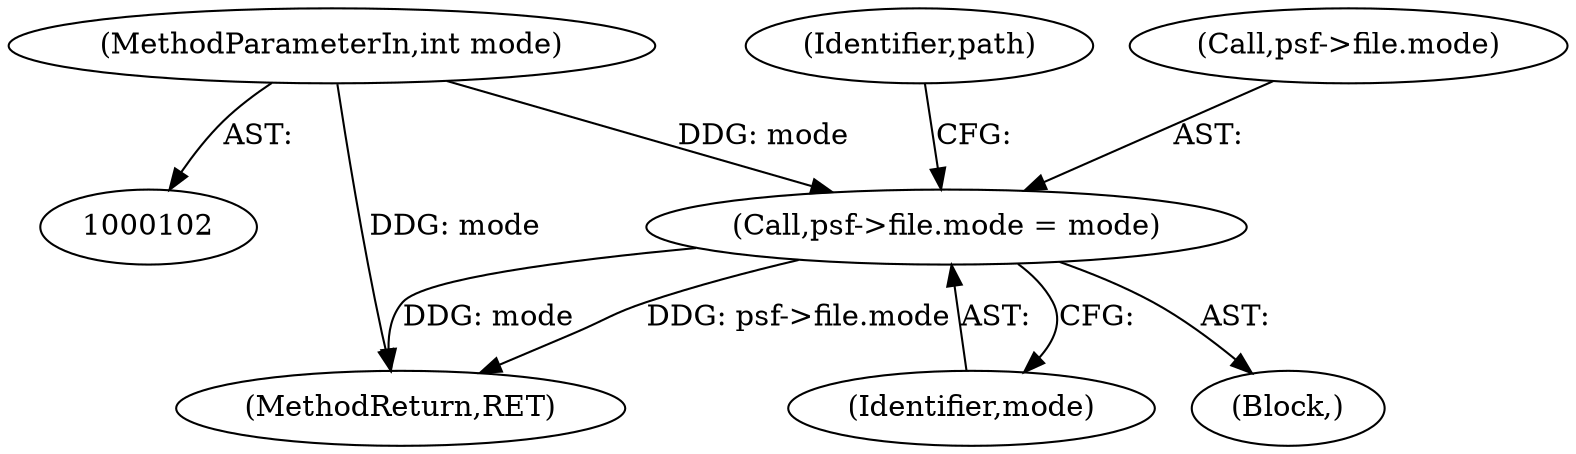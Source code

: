 digraph "0_libsndfile_708e996c87c5fae77b104ccfeb8f6db784c32074_19@pointer" {
"1000148" [label="(Call,psf->file.mode = mode)"];
"1000104" [label="(MethodParameterIn,int mode)"];
"1000154" [label="(Identifier,mode)"];
"1000178" [label="(MethodReturn,RET)"];
"1000104" [label="(MethodParameterIn,int mode)"];
"1000158" [label="(Identifier,path)"];
"1000106" [label="(Block,)"];
"1000148" [label="(Call,psf->file.mode = mode)"];
"1000149" [label="(Call,psf->file.mode)"];
"1000148" -> "1000106"  [label="AST: "];
"1000148" -> "1000154"  [label="CFG: "];
"1000149" -> "1000148"  [label="AST: "];
"1000154" -> "1000148"  [label="AST: "];
"1000158" -> "1000148"  [label="CFG: "];
"1000148" -> "1000178"  [label="DDG: mode"];
"1000148" -> "1000178"  [label="DDG: psf->file.mode"];
"1000104" -> "1000148"  [label="DDG: mode"];
"1000104" -> "1000102"  [label="AST: "];
"1000104" -> "1000178"  [label="DDG: mode"];
}
